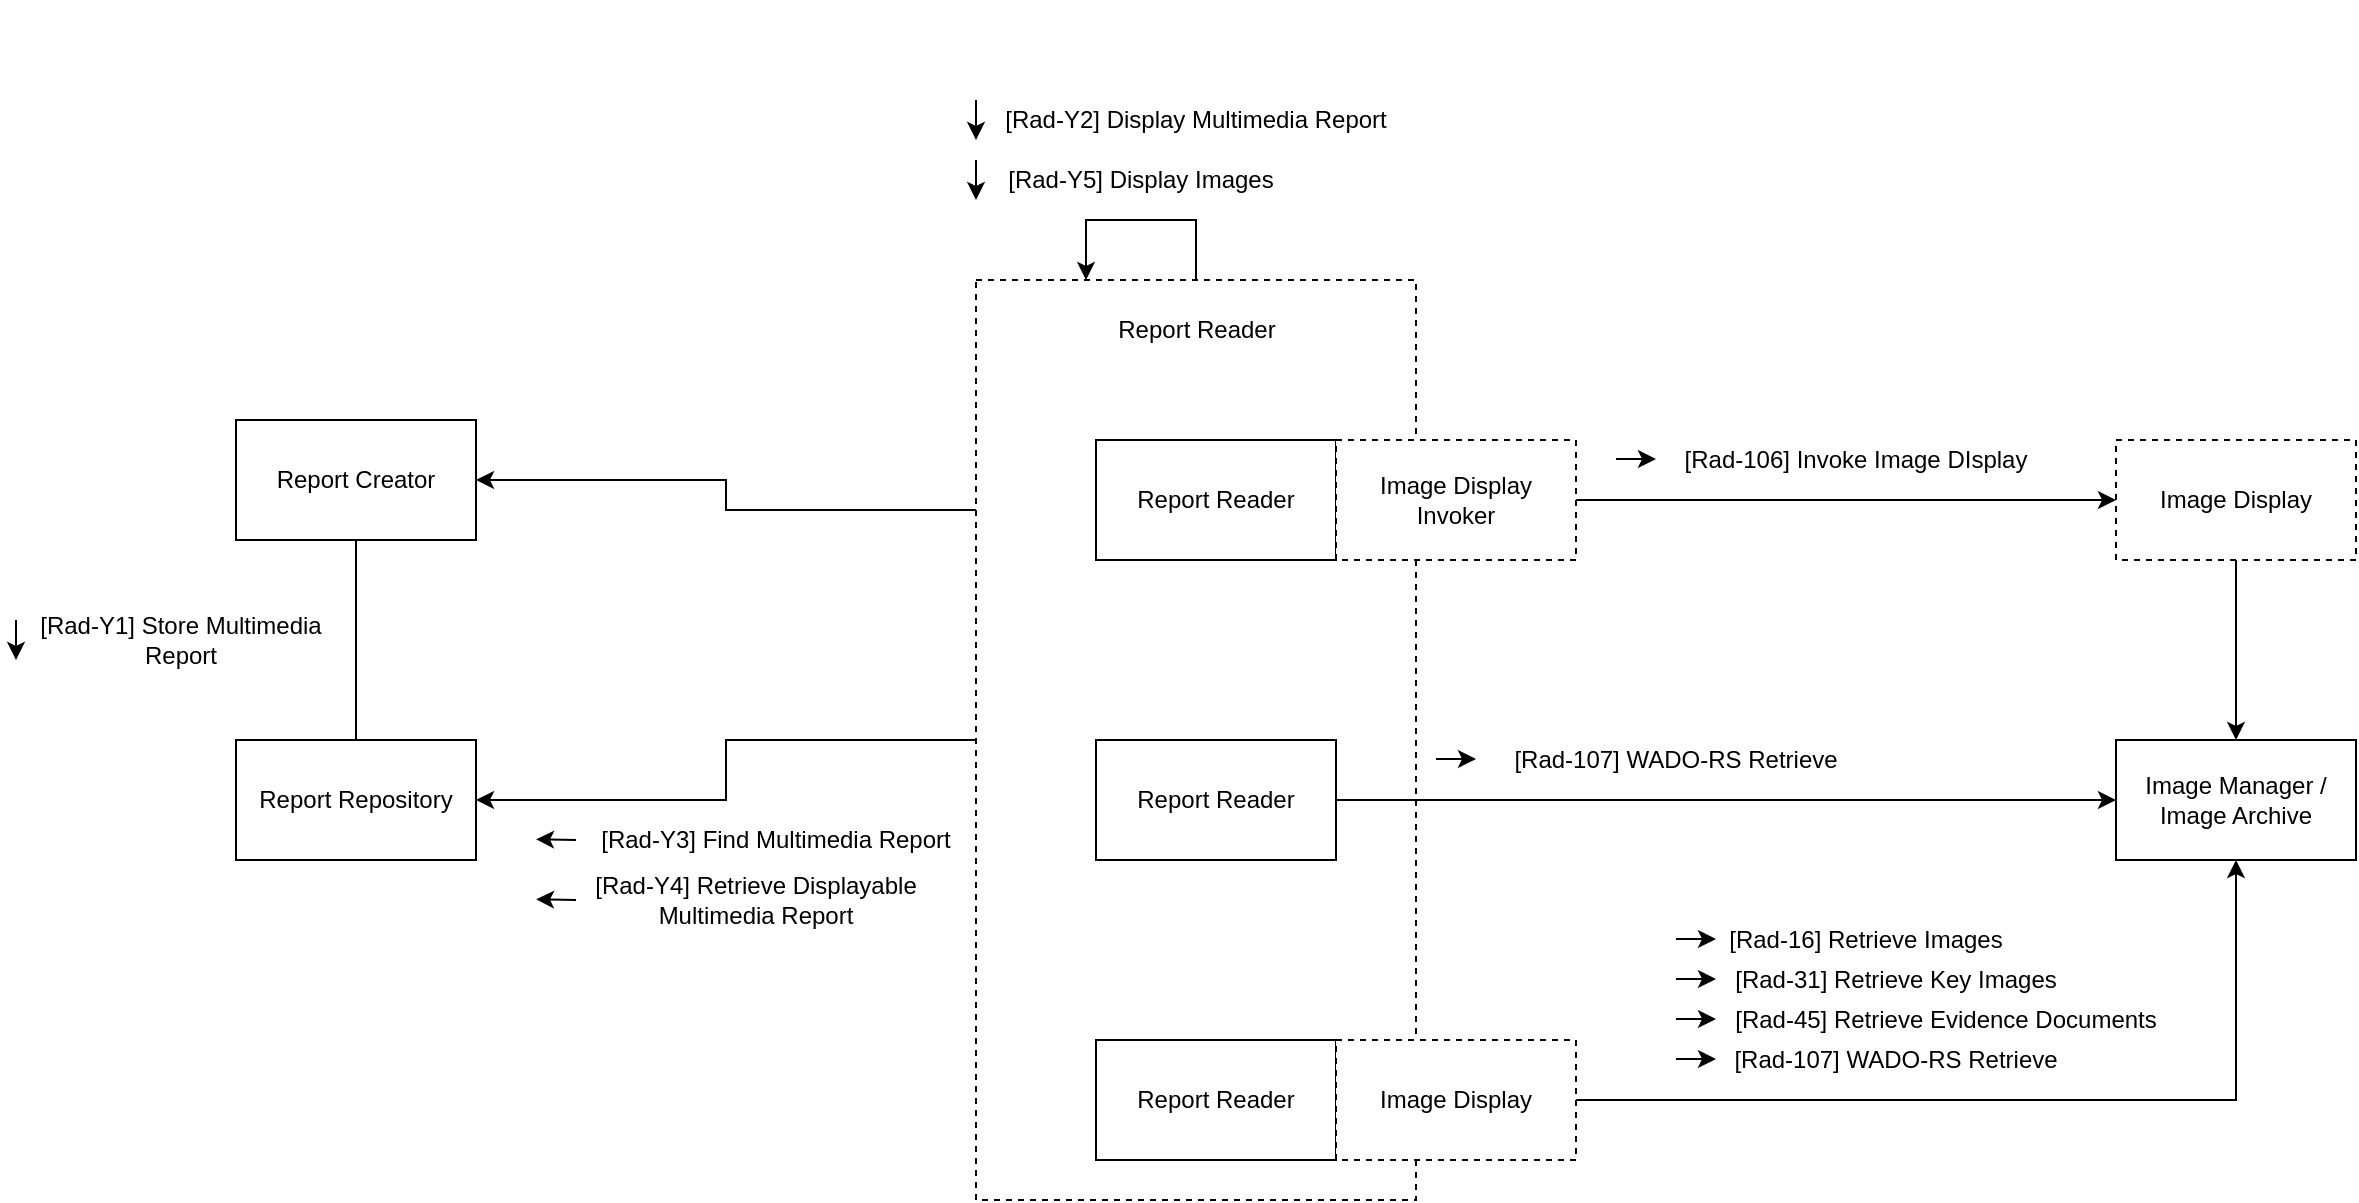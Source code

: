 <mxfile version="16.5.1" type="device"><diagram id="ha8l6EJabhbCczOTI_yp" name="Page-1"><mxGraphModel dx="1572" dy="1025" grid="1" gridSize="10" guides="1" tooltips="1" connect="1" arrows="1" fold="1" page="1" pageScale="1" pageWidth="850" pageHeight="1100" math="0" shadow="0"><root><mxCell id="0"/><mxCell id="1" parent="0"/><mxCell id="gI6C1-LNYqZRYp0VZIib-60" style="edgeStyle=orthogonalEdgeStyle;rounded=0;orthogonalLoop=1;jettySize=auto;html=1;entryX=1;entryY=0.5;entryDx=0;entryDy=0;" parent="1" source="gI6C1-LNYqZRYp0VZIib-57" target="cAq2ssSAJv_AFR9RzJ-P-7" edge="1"><mxGeometry relative="1" as="geometry"/></mxCell><mxCell id="gI6C1-LNYqZRYp0VZIib-61" style="edgeStyle=orthogonalEdgeStyle;rounded=0;orthogonalLoop=1;jettySize=auto;html=1;exitX=0;exitY=0.25;exitDx=0;exitDy=0;entryX=1;entryY=0.5;entryDx=0;entryDy=0;" parent="1" source="gI6C1-LNYqZRYp0VZIib-57" target="cAq2ssSAJv_AFR9RzJ-P-4" edge="1"><mxGeometry relative="1" as="geometry"/></mxCell><mxCell id="gI6C1-LNYqZRYp0VZIib-57" value="" style="rounded=0;whiteSpace=wrap;html=1;dashed=1;" parent="1" vertex="1"><mxGeometry x="540" y="230" width="220" height="460" as="geometry"/></mxCell><mxCell id="cAq2ssSAJv_AFR9RzJ-P-43" style="edgeStyle=orthogonalEdgeStyle;rounded=0;orthogonalLoop=1;jettySize=auto;html=1;entryX=0.5;entryY=0;entryDx=0;entryDy=0;endArrow=none;endFill=0;" parent="1" source="cAq2ssSAJv_AFR9RzJ-P-4" target="cAq2ssSAJv_AFR9RzJ-P-7" edge="1"><mxGeometry relative="1" as="geometry"/></mxCell><mxCell id="cAq2ssSAJv_AFR9RzJ-P-4" value="Report Creator" style="rounded=0;whiteSpace=wrap;html=1;" parent="1" vertex="1"><mxGeometry x="170" y="300" width="120" height="60" as="geometry"/></mxCell><mxCell id="cAq2ssSAJv_AFR9RzJ-P-6" value="Report Reader" style="rounded=0;whiteSpace=wrap;html=1;" parent="1" vertex="1"><mxGeometry x="600" y="310" width="120" height="60" as="geometry"/></mxCell><mxCell id="cAq2ssSAJv_AFR9RzJ-P-7" value="Report Repository" style="rounded=0;whiteSpace=wrap;html=1;" parent="1" vertex="1"><mxGeometry x="170" y="460" width="120" height="60" as="geometry"/></mxCell><mxCell id="cAq2ssSAJv_AFR9RzJ-P-46" value="" style="group" parent="1" vertex="1" connectable="0"><mxGeometry x="540" y="140" width="200" height="20" as="geometry"/></mxCell><mxCell id="cAq2ssSAJv_AFR9RzJ-P-47" value="[Rad-Y2] Display Multimedia Report" style="text;html=1;strokeColor=none;fillColor=none;align=center;verticalAlign=middle;whiteSpace=wrap;rounded=0;" parent="cAq2ssSAJv_AFR9RzJ-P-46" vertex="1"><mxGeometry x="10" width="200" height="20" as="geometry"/></mxCell><mxCell id="cAq2ssSAJv_AFR9RzJ-P-48" value="" style="endArrow=classic;html=1;" parent="cAq2ssSAJv_AFR9RzJ-P-46" edge="1"><mxGeometry width="50" height="50" relative="1" as="geometry"><mxPoint as="sourcePoint"/><mxPoint y="20" as="targetPoint"/></mxGeometry></mxCell><mxCell id="cAq2ssSAJv_AFR9RzJ-P-64" value="Image Manager / Image Archive" style="rounded=0;whiteSpace=wrap;html=1;" parent="1" vertex="1"><mxGeometry x="1110" y="460" width="120" height="60" as="geometry"/></mxCell><mxCell id="gI6C1-LNYqZRYp0VZIib-67" style="edgeStyle=orthogonalEdgeStyle;rounded=0;orthogonalLoop=1;jettySize=auto;html=1;entryX=0.5;entryY=0;entryDx=0;entryDy=0;" parent="1" source="cAq2ssSAJv_AFR9RzJ-P-73" target="cAq2ssSAJv_AFR9RzJ-P-64" edge="1"><mxGeometry relative="1" as="geometry"/></mxCell><mxCell id="cAq2ssSAJv_AFR9RzJ-P-73" value="Image Display" style="rounded=0;whiteSpace=wrap;html=1;dashed=1;" parent="1" vertex="1"><mxGeometry x="1110" y="310" width="120" height="60" as="geometry"/></mxCell><mxCell id="gI6C1-LNYqZRYp0VZIib-4" style="edgeStyle=orthogonalEdgeStyle;rounded=0;orthogonalLoop=1;jettySize=auto;html=1;exitX=1;exitY=0.5;exitDx=0;exitDy=0;entryX=0;entryY=0.5;entryDx=0;entryDy=0;" parent="1" source="gI6C1-LNYqZRYp0VZIib-1" target="cAq2ssSAJv_AFR9RzJ-P-73" edge="1"><mxGeometry relative="1" as="geometry"/></mxCell><mxCell id="gI6C1-LNYqZRYp0VZIib-1" value="Image Display Invoker" style="rounded=0;whiteSpace=wrap;html=1;dashed=1;" parent="1" vertex="1"><mxGeometry x="720" y="310" width="120" height="60" as="geometry"/></mxCell><mxCell id="gI6C1-LNYqZRYp0VZIib-3" value="" style="group" parent="1" vertex="1" connectable="0"><mxGeometry x="860" y="310" width="220" height="20" as="geometry"/></mxCell><mxCell id="cAq2ssSAJv_AFR9RzJ-P-77" value="[Rad-106] Invoke Image DIsplay" style="text;html=1;strokeColor=none;fillColor=none;align=center;verticalAlign=middle;whiteSpace=wrap;rounded=0;" parent="gI6C1-LNYqZRYp0VZIib-3" vertex="1"><mxGeometry x="20" width="200" height="20" as="geometry"/></mxCell><mxCell id="gI6C1-LNYqZRYp0VZIib-2" value="" style="endArrow=classic;html=1;" parent="gI6C1-LNYqZRYp0VZIib-3" edge="1"><mxGeometry width="50" height="50" relative="1" as="geometry"><mxPoint y="9.5" as="sourcePoint"/><mxPoint x="20" y="9.5" as="targetPoint"/></mxGeometry></mxCell><mxCell id="gI6C1-LNYqZRYp0VZIib-14" style="edgeStyle=orthogonalEdgeStyle;rounded=0;orthogonalLoop=1;jettySize=auto;html=1;exitX=1;exitY=0.5;exitDx=0;exitDy=0;entryX=0;entryY=0.5;entryDx=0;entryDy=0;" parent="1" source="gI6C1-LNYqZRYp0VZIib-5" target="cAq2ssSAJv_AFR9RzJ-P-64" edge="1"><mxGeometry relative="1" as="geometry"/></mxCell><mxCell id="gI6C1-LNYqZRYp0VZIib-5" value="Report Reader" style="rounded=0;whiteSpace=wrap;html=1;" parent="1" vertex="1"><mxGeometry x="600" y="460" width="120" height="60" as="geometry"/></mxCell><mxCell id="gI6C1-LNYqZRYp0VZIib-15" value="" style="group" parent="1" vertex="1" connectable="0"><mxGeometry x="770" y="460" width="220" height="20" as="geometry"/></mxCell><mxCell id="gI6C1-LNYqZRYp0VZIib-16" value="[Rad-107] WADO-RS Retrieve" style="text;html=1;strokeColor=none;fillColor=none;align=center;verticalAlign=middle;whiteSpace=wrap;rounded=0;" parent="gI6C1-LNYqZRYp0VZIib-15" vertex="1"><mxGeometry x="20" width="200" height="20" as="geometry"/></mxCell><mxCell id="gI6C1-LNYqZRYp0VZIib-17" value="" style="endArrow=classic;html=1;" parent="gI6C1-LNYqZRYp0VZIib-15" edge="1"><mxGeometry width="50" height="50" relative="1" as="geometry"><mxPoint y="9.5" as="sourcePoint"/><mxPoint x="20" y="9.5" as="targetPoint"/></mxGeometry></mxCell><mxCell id="gI6C1-LNYqZRYp0VZIib-18" value="Report Reader" style="rounded=0;whiteSpace=wrap;html=1;" parent="1" vertex="1"><mxGeometry x="600" y="610" width="120" height="60" as="geometry"/></mxCell><mxCell id="gI6C1-LNYqZRYp0VZIib-24" style="edgeStyle=orthogonalEdgeStyle;rounded=0;orthogonalLoop=1;jettySize=auto;html=1;exitX=1;exitY=0.5;exitDx=0;exitDy=0;entryX=0.5;entryY=1;entryDx=0;entryDy=0;" parent="1" source="gI6C1-LNYqZRYp0VZIib-25" target="cAq2ssSAJv_AFR9RzJ-P-64" edge="1"><mxGeometry relative="1" as="geometry"><mxPoint x="1110" y="640" as="targetPoint"/></mxGeometry></mxCell><mxCell id="gI6C1-LNYqZRYp0VZIib-25" value="Image Display" style="rounded=0;whiteSpace=wrap;html=1;dashed=1;" parent="1" vertex="1"><mxGeometry x="720" y="610" width="120" height="60" as="geometry"/></mxCell><mxCell id="gI6C1-LNYqZRYp0VZIib-29" value="" style="group" parent="1" vertex="1" connectable="0"><mxGeometry x="890" y="570" width="250" height="40" as="geometry"/></mxCell><mxCell id="gI6C1-LNYqZRYp0VZIib-30" value="[Rad-31] Retrieve Key Images" style="text;html=1;strokeColor=none;fillColor=none;align=center;verticalAlign=middle;whiteSpace=wrap;rounded=0;" parent="gI6C1-LNYqZRYp0VZIib-29" vertex="1"><mxGeometry x="10" width="200" height="20" as="geometry"/></mxCell><mxCell id="gI6C1-LNYqZRYp0VZIib-31" value="" style="endArrow=classic;html=1;" parent="gI6C1-LNYqZRYp0VZIib-29" edge="1"><mxGeometry width="50" height="50" relative="1" as="geometry"><mxPoint y="9.5" as="sourcePoint"/><mxPoint x="20" y="9.5" as="targetPoint"/></mxGeometry></mxCell><mxCell id="gI6C1-LNYqZRYp0VZIib-32" value="" style="group" parent="gI6C1-LNYqZRYp0VZIib-29" vertex="1" connectable="0"><mxGeometry y="20" width="250" height="20" as="geometry"/></mxCell><mxCell id="gI6C1-LNYqZRYp0VZIib-33" value="[Rad-45] Retrieve Evidence Documents" style="text;html=1;strokeColor=none;fillColor=none;align=center;verticalAlign=middle;whiteSpace=wrap;rounded=0;" parent="gI6C1-LNYqZRYp0VZIib-32" vertex="1"><mxGeometry x="20" width="230" height="20" as="geometry"/></mxCell><mxCell id="gI6C1-LNYqZRYp0VZIib-34" value="" style="endArrow=classic;html=1;" parent="gI6C1-LNYqZRYp0VZIib-32" edge="1"><mxGeometry width="50" height="50" relative="1" as="geometry"><mxPoint y="9.5" as="sourcePoint"/><mxPoint x="20" y="9.5" as="targetPoint"/></mxGeometry></mxCell><mxCell id="gI6C1-LNYqZRYp0VZIib-35" value="" style="group" parent="1" vertex="1" connectable="0"><mxGeometry x="890" y="610" width="250" height="20" as="geometry"/></mxCell><mxCell id="gI6C1-LNYqZRYp0VZIib-36" value="[Rad-107] WADO-RS Retrieve" style="text;html=1;strokeColor=none;fillColor=none;align=center;verticalAlign=middle;whiteSpace=wrap;rounded=0;" parent="gI6C1-LNYqZRYp0VZIib-35" vertex="1"><mxGeometry x="10" width="200" height="20" as="geometry"/></mxCell><mxCell id="gI6C1-LNYqZRYp0VZIib-37" value="" style="endArrow=classic;html=1;" parent="gI6C1-LNYqZRYp0VZIib-35" edge="1"><mxGeometry width="50" height="50" relative="1" as="geometry"><mxPoint y="9.5" as="sourcePoint"/><mxPoint x="20" y="9.5" as="targetPoint"/></mxGeometry></mxCell><mxCell id="gI6C1-LNYqZRYp0VZIib-38" value="" style="group" parent="1" vertex="1" connectable="0"><mxGeometry x="60" y="400" width="200" height="20" as="geometry"/></mxCell><mxCell id="gI6C1-LNYqZRYp0VZIib-39" value="[Rad-Y1] Store Multimedia Report" style="text;html=1;strokeColor=none;fillColor=none;align=center;verticalAlign=middle;whiteSpace=wrap;rounded=0;" parent="gI6C1-LNYqZRYp0VZIib-38" vertex="1"><mxGeometry x="5" width="155" height="20" as="geometry"/></mxCell><mxCell id="gI6C1-LNYqZRYp0VZIib-40" value="" style="endArrow=classic;html=1;" parent="gI6C1-LNYqZRYp0VZIib-38" edge="1"><mxGeometry width="50" height="50" relative="1" as="geometry"><mxPoint as="sourcePoint"/><mxPoint y="20" as="targetPoint"/></mxGeometry></mxCell><mxCell id="gI6C1-LNYqZRYp0VZIib-50" value="" style="group" parent="1" vertex="1" connectable="0"><mxGeometry x="320" y="500" width="210" height="20" as="geometry"/></mxCell><mxCell id="gI6C1-LNYqZRYp0VZIib-48" value="" style="endArrow=classic;html=1;" parent="gI6C1-LNYqZRYp0VZIib-50" edge="1"><mxGeometry width="50" height="50" relative="1" as="geometry"><mxPoint x="20" y="10" as="sourcePoint"/><mxPoint y="9.66" as="targetPoint"/></mxGeometry></mxCell><mxCell id="gI6C1-LNYqZRYp0VZIib-52" value="" style="group" parent="1" vertex="1" connectable="0"><mxGeometry x="200" y="90" width="340" height="460" as="geometry"/></mxCell><mxCell id="gI6C1-LNYqZRYp0VZIib-63" value="" style="group" parent="gI6C1-LNYqZRYp0VZIib-52" vertex="1" connectable="0"><mxGeometry x="120" y="440" width="220" height="20" as="geometry"/></mxCell><mxCell id="gI6C1-LNYqZRYp0VZIib-53" value="" style="endArrow=classic;html=1;" parent="gI6C1-LNYqZRYp0VZIib-63" edge="1"><mxGeometry width="50" height="50" relative="1" as="geometry"><mxPoint x="20" y="10" as="sourcePoint"/><mxPoint y="9.66" as="targetPoint"/></mxGeometry></mxCell><mxCell id="gI6C1-LNYqZRYp0VZIib-54" value="[Rad-Y4] Retrieve Displayable Multimedia Report" style="text;html=1;strokeColor=none;fillColor=none;align=center;verticalAlign=middle;whiteSpace=wrap;rounded=0;" parent="gI6C1-LNYqZRYp0VZIib-63" vertex="1"><mxGeometry width="220" height="20" as="geometry"/></mxCell><mxCell id="gI6C1-LNYqZRYp0VZIib-49" value="[Rad-Y3] Find Multimedia Report" style="text;html=1;strokeColor=none;fillColor=none;align=center;verticalAlign=middle;whiteSpace=wrap;rounded=0;" parent="gI6C1-LNYqZRYp0VZIib-52" vertex="1"><mxGeometry x="150" y="410" width="180" height="20" as="geometry"/></mxCell><mxCell id="gI6C1-LNYqZRYp0VZIib-59" value="Report Reader" style="text;html=1;strokeColor=none;fillColor=none;align=center;verticalAlign=middle;whiteSpace=wrap;rounded=0;dashed=1;" parent="1" vertex="1"><mxGeometry x="592.5" y="240" width="115" height="30" as="geometry"/></mxCell><mxCell id="gI6C1-LNYqZRYp0VZIib-69" value="" style="group" parent="1" vertex="1" connectable="0"><mxGeometry x="890" y="550" width="250" height="20" as="geometry"/></mxCell><mxCell id="gI6C1-LNYqZRYp0VZIib-70" value="[Rad-16] Retrieve Images" style="text;html=1;strokeColor=none;fillColor=none;align=center;verticalAlign=middle;whiteSpace=wrap;rounded=0;" parent="gI6C1-LNYqZRYp0VZIib-69" vertex="1"><mxGeometry x="10" width="170" height="20" as="geometry"/></mxCell><mxCell id="gI6C1-LNYqZRYp0VZIib-71" value="" style="endArrow=classic;html=1;" parent="gI6C1-LNYqZRYp0VZIib-69" edge="1"><mxGeometry width="50" height="50" relative="1" as="geometry"><mxPoint y="9.5" as="sourcePoint"/><mxPoint x="20" y="9.5" as="targetPoint"/></mxGeometry></mxCell><mxCell id="DvoIIngaYniqfJwEpeaO-2" style="edgeStyle=orthogonalEdgeStyle;rounded=0;orthogonalLoop=1;jettySize=auto;html=1;exitX=0.5;exitY=0;exitDx=0;exitDy=0;entryX=0.25;entryY=0;entryDx=0;entryDy=0;" edge="1" parent="1" source="gI6C1-LNYqZRYp0VZIib-57" target="gI6C1-LNYqZRYp0VZIib-57"><mxGeometry relative="1" as="geometry"><mxPoint x="690" y="205" as="sourcePoint"/><mxPoint x="780" y="230" as="targetPoint"/><Array as="points"><mxPoint x="650" y="200"/><mxPoint x="595" y="200"/></Array></mxGeometry></mxCell><mxCell id="DvoIIngaYniqfJwEpeaO-3" value="" style="group" vertex="1" connectable="0" parent="1"><mxGeometry x="540" y="170" width="200" height="20" as="geometry"/></mxCell><mxCell id="DvoIIngaYniqfJwEpeaO-4" value="[Rad-Y5] Display Images" style="text;html=1;strokeColor=none;fillColor=none;align=center;verticalAlign=middle;whiteSpace=wrap;rounded=0;" vertex="1" parent="DvoIIngaYniqfJwEpeaO-3"><mxGeometry x="10" width="145" height="20" as="geometry"/></mxCell><mxCell id="DvoIIngaYniqfJwEpeaO-5" value="" style="endArrow=classic;html=1;" edge="1" parent="DvoIIngaYniqfJwEpeaO-3"><mxGeometry width="50" height="50" relative="1" as="geometry"><mxPoint as="sourcePoint"/><mxPoint y="20" as="targetPoint"/></mxGeometry></mxCell></root></mxGraphModel></diagram></mxfile>
